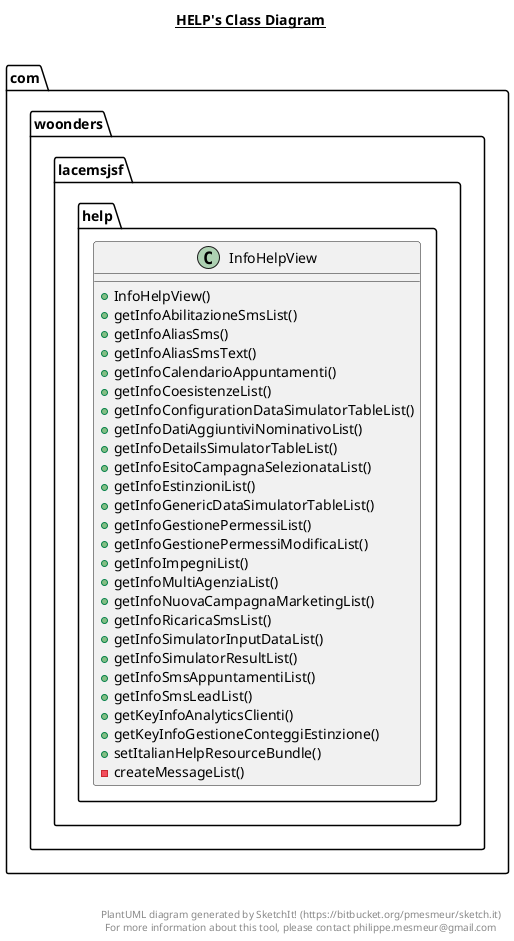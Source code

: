 @startuml

title __HELP's Class Diagram__\n

  namespace com.woonders.lacemsjsf.help {
    class com.woonders.lacemsjsf.help.InfoHelpView {
        + InfoHelpView()
        + getInfoAbilitazioneSmsList()
        + getInfoAliasSms()
        + getInfoAliasSmsText()
        + getInfoCalendarioAppuntamenti()
        + getInfoCoesistenzeList()
        + getInfoConfigurationDataSimulatorTableList()
        + getInfoDatiAggiuntiviNominativoList()
        + getInfoDetailsSimulatorTableList()
        + getInfoEsitoCampagnaSelezionataList()
        + getInfoEstinzioniList()
        + getInfoGenericDataSimulatorTableList()
        + getInfoGestionePermessiList()
        + getInfoGestionePermessiModificaList()
        + getInfoImpegniList()
        + getInfoMultiAgenziaList()
        + getInfoNuovaCampagnaMarketingList()
        + getInfoRicaricaSmsList()
        + getInfoSimulatorInputDataList()
        + getInfoSimulatorResultList()
        + getInfoSmsAppuntamentiList()
        + getInfoSmsLeadList()
        + getKeyInfoAnalyticsClienti()
        + getKeyInfoGestioneConteggiEstinzione()
        + setItalianHelpResourceBundle()
        - createMessageList()
    }
  }
  



right footer


PlantUML diagram generated by SketchIt! (https://bitbucket.org/pmesmeur/sketch.it)
For more information about this tool, please contact philippe.mesmeur@gmail.com
endfooter

@enduml
